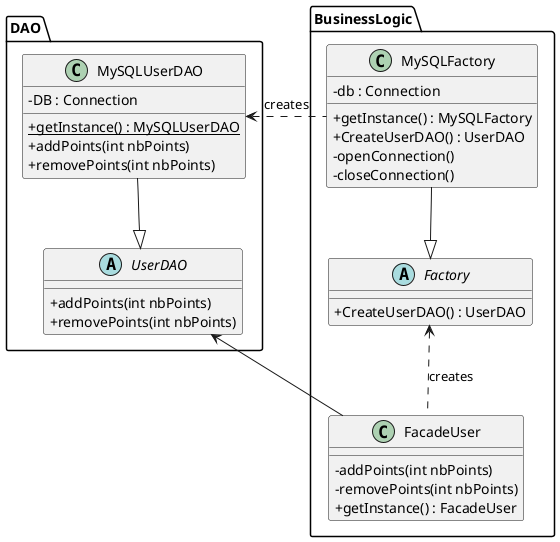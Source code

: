 @startuml
skinparam classAttributeIconSize 0

package BusinessLogic{
    class FacadeUser{
        - addPoints(int nbPoints)
        - removePoints(int nbPoints)
        + getInstance() : FacadeUser
    }

    abstract class Factory{
        + CreateUserDAO() : UserDAO
    }
    class MySQLFactory{
        - db : Connection
        + getInstance() : MySQLFactory
        + CreateUserDAO() : UserDAO
        - openConnection()
        - closeConnection()
    }


    Factory <.. FacadeUser : creates
    Factory <|-up- MySQLFactory





}

package DAO{

    abstract class UserDAO{
        + addPoints(int nbPoints)
        + removePoints(int nbPoints)
    }

    class MySQLUserDAO{
        - DB : Connection
        + {static} getInstance() : MySQLUserDAO
        + addPoints(int nbPoints)
        + removePoints(int nbPoints)

    }

    MySQLUserDAO --|> UserDAO
    MySQLUserDAO <.right. MySQLFactory : creates

    UserDAO <-right- FacadeUser
}

@enduml